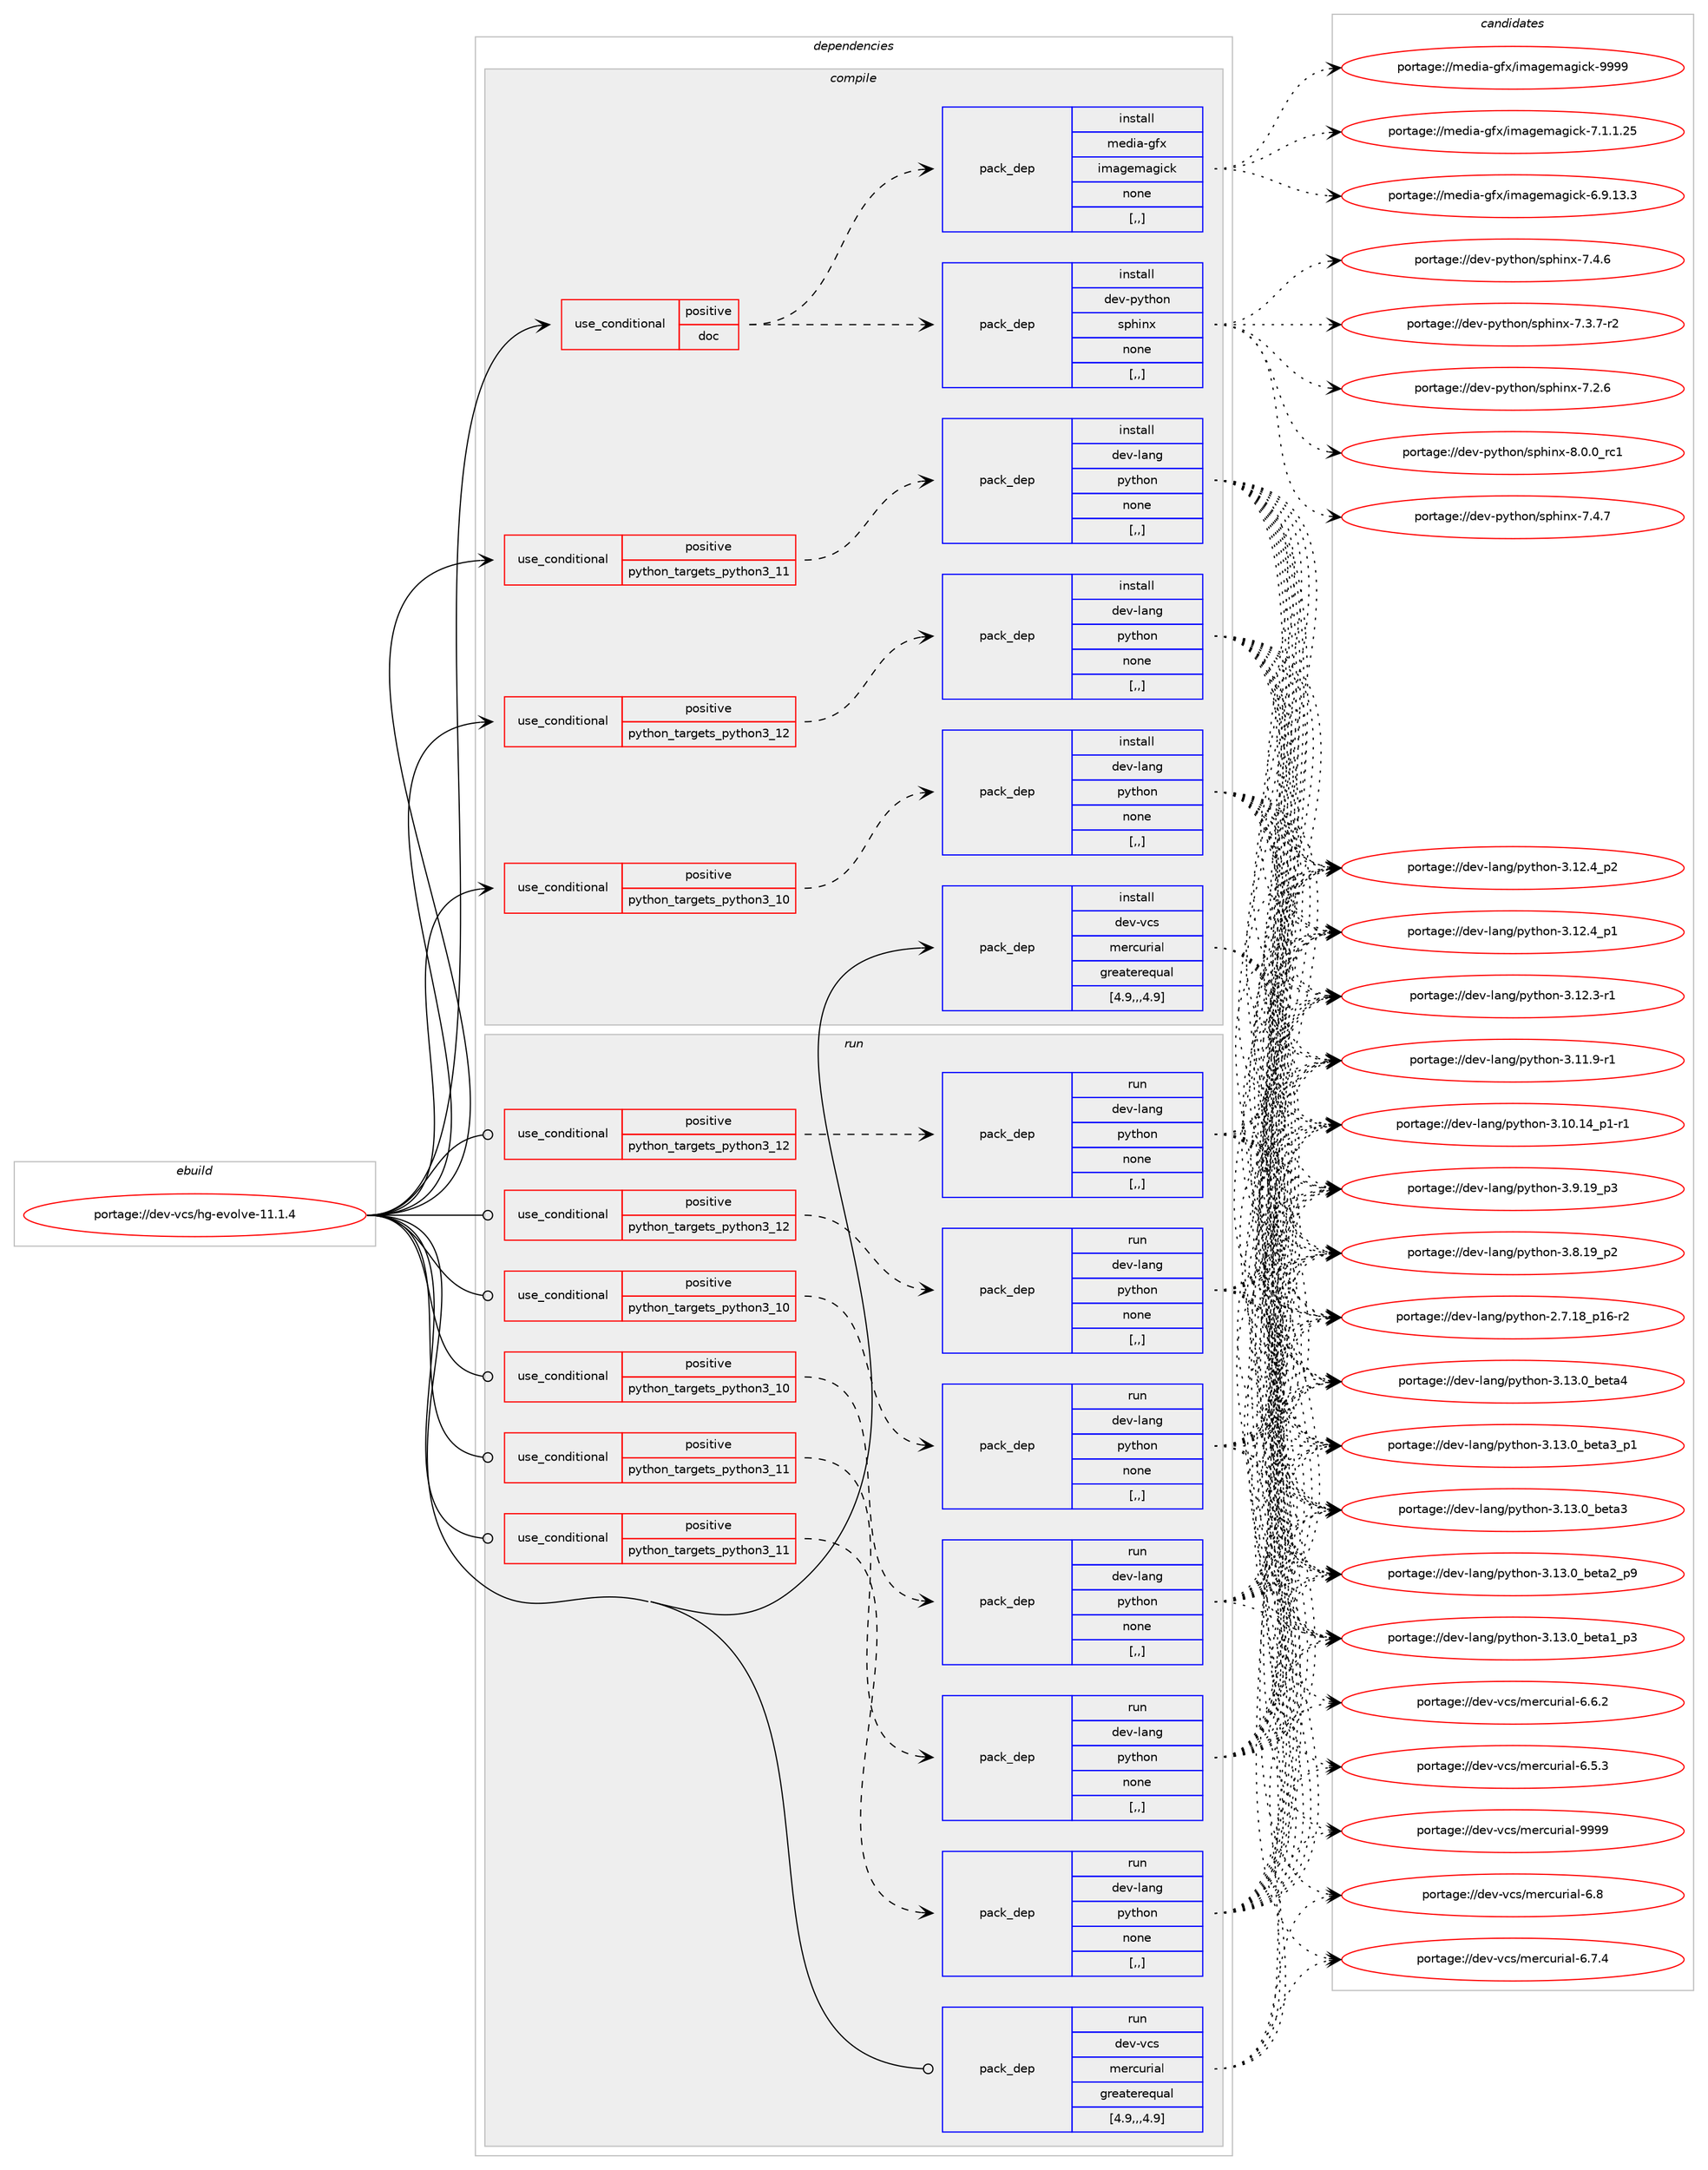 digraph prolog {

# *************
# Graph options
# *************

newrank=true;
concentrate=true;
compound=true;
graph [rankdir=LR,fontname=Helvetica,fontsize=10,ranksep=1.5];#, ranksep=2.5, nodesep=0.2];
edge  [arrowhead=vee];
node  [fontname=Helvetica,fontsize=10];

# **********
# The ebuild
# **********

subgraph cluster_leftcol {
color=gray;
label=<<i>ebuild</i>>;
id [label="portage://dev-vcs/hg-evolve-11.1.4", color=red, width=4, href="../dev-vcs/hg-evolve-11.1.4.svg"];
}

# ****************
# The dependencies
# ****************

subgraph cluster_midcol {
color=gray;
label=<<i>dependencies</i>>;
subgraph cluster_compile {
fillcolor="#eeeeee";
style=filled;
label=<<i>compile</i>>;
subgraph cond62530 {
dependency222475 [label=<<TABLE BORDER="0" CELLBORDER="1" CELLSPACING="0" CELLPADDING="4"><TR><TD ROWSPAN="3" CELLPADDING="10">use_conditional</TD></TR><TR><TD>positive</TD></TR><TR><TD>doc</TD></TR></TABLE>>, shape=none, color=red];
subgraph pack158483 {
dependency222476 [label=<<TABLE BORDER="0" CELLBORDER="1" CELLSPACING="0" CELLPADDING="4" WIDTH="220"><TR><TD ROWSPAN="6" CELLPADDING="30">pack_dep</TD></TR><TR><TD WIDTH="110">install</TD></TR><TR><TD>dev-python</TD></TR><TR><TD>sphinx</TD></TR><TR><TD>none</TD></TR><TR><TD>[,,]</TD></TR></TABLE>>, shape=none, color=blue];
}
dependency222475:e -> dependency222476:w [weight=20,style="dashed",arrowhead="vee"];
subgraph pack158484 {
dependency222477 [label=<<TABLE BORDER="0" CELLBORDER="1" CELLSPACING="0" CELLPADDING="4" WIDTH="220"><TR><TD ROWSPAN="6" CELLPADDING="30">pack_dep</TD></TR><TR><TD WIDTH="110">install</TD></TR><TR><TD>media-gfx</TD></TR><TR><TD>imagemagick</TD></TR><TR><TD>none</TD></TR><TR><TD>[,,]</TD></TR></TABLE>>, shape=none, color=blue];
}
dependency222475:e -> dependency222477:w [weight=20,style="dashed",arrowhead="vee"];
}
id:e -> dependency222475:w [weight=20,style="solid",arrowhead="vee"];
subgraph cond62531 {
dependency222478 [label=<<TABLE BORDER="0" CELLBORDER="1" CELLSPACING="0" CELLPADDING="4"><TR><TD ROWSPAN="3" CELLPADDING="10">use_conditional</TD></TR><TR><TD>positive</TD></TR><TR><TD>python_targets_python3_10</TD></TR></TABLE>>, shape=none, color=red];
subgraph pack158485 {
dependency222479 [label=<<TABLE BORDER="0" CELLBORDER="1" CELLSPACING="0" CELLPADDING="4" WIDTH="220"><TR><TD ROWSPAN="6" CELLPADDING="30">pack_dep</TD></TR><TR><TD WIDTH="110">install</TD></TR><TR><TD>dev-lang</TD></TR><TR><TD>python</TD></TR><TR><TD>none</TD></TR><TR><TD>[,,]</TD></TR></TABLE>>, shape=none, color=blue];
}
dependency222478:e -> dependency222479:w [weight=20,style="dashed",arrowhead="vee"];
}
id:e -> dependency222478:w [weight=20,style="solid",arrowhead="vee"];
subgraph cond62532 {
dependency222480 [label=<<TABLE BORDER="0" CELLBORDER="1" CELLSPACING="0" CELLPADDING="4"><TR><TD ROWSPAN="3" CELLPADDING="10">use_conditional</TD></TR><TR><TD>positive</TD></TR><TR><TD>python_targets_python3_11</TD></TR></TABLE>>, shape=none, color=red];
subgraph pack158486 {
dependency222481 [label=<<TABLE BORDER="0" CELLBORDER="1" CELLSPACING="0" CELLPADDING="4" WIDTH="220"><TR><TD ROWSPAN="6" CELLPADDING="30">pack_dep</TD></TR><TR><TD WIDTH="110">install</TD></TR><TR><TD>dev-lang</TD></TR><TR><TD>python</TD></TR><TR><TD>none</TD></TR><TR><TD>[,,]</TD></TR></TABLE>>, shape=none, color=blue];
}
dependency222480:e -> dependency222481:w [weight=20,style="dashed",arrowhead="vee"];
}
id:e -> dependency222480:w [weight=20,style="solid",arrowhead="vee"];
subgraph cond62533 {
dependency222482 [label=<<TABLE BORDER="0" CELLBORDER="1" CELLSPACING="0" CELLPADDING="4"><TR><TD ROWSPAN="3" CELLPADDING="10">use_conditional</TD></TR><TR><TD>positive</TD></TR><TR><TD>python_targets_python3_12</TD></TR></TABLE>>, shape=none, color=red];
subgraph pack158487 {
dependency222483 [label=<<TABLE BORDER="0" CELLBORDER="1" CELLSPACING="0" CELLPADDING="4" WIDTH="220"><TR><TD ROWSPAN="6" CELLPADDING="30">pack_dep</TD></TR><TR><TD WIDTH="110">install</TD></TR><TR><TD>dev-lang</TD></TR><TR><TD>python</TD></TR><TR><TD>none</TD></TR><TR><TD>[,,]</TD></TR></TABLE>>, shape=none, color=blue];
}
dependency222482:e -> dependency222483:w [weight=20,style="dashed",arrowhead="vee"];
}
id:e -> dependency222482:w [weight=20,style="solid",arrowhead="vee"];
subgraph pack158488 {
dependency222484 [label=<<TABLE BORDER="0" CELLBORDER="1" CELLSPACING="0" CELLPADDING="4" WIDTH="220"><TR><TD ROWSPAN="6" CELLPADDING="30">pack_dep</TD></TR><TR><TD WIDTH="110">install</TD></TR><TR><TD>dev-vcs</TD></TR><TR><TD>mercurial</TD></TR><TR><TD>greaterequal</TD></TR><TR><TD>[4.9,,,4.9]</TD></TR></TABLE>>, shape=none, color=blue];
}
id:e -> dependency222484:w [weight=20,style="solid",arrowhead="vee"];
}
subgraph cluster_compileandrun {
fillcolor="#eeeeee";
style=filled;
label=<<i>compile and run</i>>;
}
subgraph cluster_run {
fillcolor="#eeeeee";
style=filled;
label=<<i>run</i>>;
subgraph cond62534 {
dependency222485 [label=<<TABLE BORDER="0" CELLBORDER="1" CELLSPACING="0" CELLPADDING="4"><TR><TD ROWSPAN="3" CELLPADDING="10">use_conditional</TD></TR><TR><TD>positive</TD></TR><TR><TD>python_targets_python3_10</TD></TR></TABLE>>, shape=none, color=red];
subgraph pack158489 {
dependency222486 [label=<<TABLE BORDER="0" CELLBORDER="1" CELLSPACING="0" CELLPADDING="4" WIDTH="220"><TR><TD ROWSPAN="6" CELLPADDING="30">pack_dep</TD></TR><TR><TD WIDTH="110">run</TD></TR><TR><TD>dev-lang</TD></TR><TR><TD>python</TD></TR><TR><TD>none</TD></TR><TR><TD>[,,]</TD></TR></TABLE>>, shape=none, color=blue];
}
dependency222485:e -> dependency222486:w [weight=20,style="dashed",arrowhead="vee"];
}
id:e -> dependency222485:w [weight=20,style="solid",arrowhead="odot"];
subgraph cond62535 {
dependency222487 [label=<<TABLE BORDER="0" CELLBORDER="1" CELLSPACING="0" CELLPADDING="4"><TR><TD ROWSPAN="3" CELLPADDING="10">use_conditional</TD></TR><TR><TD>positive</TD></TR><TR><TD>python_targets_python3_10</TD></TR></TABLE>>, shape=none, color=red];
subgraph pack158490 {
dependency222488 [label=<<TABLE BORDER="0" CELLBORDER="1" CELLSPACING="0" CELLPADDING="4" WIDTH="220"><TR><TD ROWSPAN="6" CELLPADDING="30">pack_dep</TD></TR><TR><TD WIDTH="110">run</TD></TR><TR><TD>dev-lang</TD></TR><TR><TD>python</TD></TR><TR><TD>none</TD></TR><TR><TD>[,,]</TD></TR></TABLE>>, shape=none, color=blue];
}
dependency222487:e -> dependency222488:w [weight=20,style="dashed",arrowhead="vee"];
}
id:e -> dependency222487:w [weight=20,style="solid",arrowhead="odot"];
subgraph cond62536 {
dependency222489 [label=<<TABLE BORDER="0" CELLBORDER="1" CELLSPACING="0" CELLPADDING="4"><TR><TD ROWSPAN="3" CELLPADDING="10">use_conditional</TD></TR><TR><TD>positive</TD></TR><TR><TD>python_targets_python3_11</TD></TR></TABLE>>, shape=none, color=red];
subgraph pack158491 {
dependency222490 [label=<<TABLE BORDER="0" CELLBORDER="1" CELLSPACING="0" CELLPADDING="4" WIDTH="220"><TR><TD ROWSPAN="6" CELLPADDING="30">pack_dep</TD></TR><TR><TD WIDTH="110">run</TD></TR><TR><TD>dev-lang</TD></TR><TR><TD>python</TD></TR><TR><TD>none</TD></TR><TR><TD>[,,]</TD></TR></TABLE>>, shape=none, color=blue];
}
dependency222489:e -> dependency222490:w [weight=20,style="dashed",arrowhead="vee"];
}
id:e -> dependency222489:w [weight=20,style="solid",arrowhead="odot"];
subgraph cond62537 {
dependency222491 [label=<<TABLE BORDER="0" CELLBORDER="1" CELLSPACING="0" CELLPADDING="4"><TR><TD ROWSPAN="3" CELLPADDING="10">use_conditional</TD></TR><TR><TD>positive</TD></TR><TR><TD>python_targets_python3_11</TD></TR></TABLE>>, shape=none, color=red];
subgraph pack158492 {
dependency222492 [label=<<TABLE BORDER="0" CELLBORDER="1" CELLSPACING="0" CELLPADDING="4" WIDTH="220"><TR><TD ROWSPAN="6" CELLPADDING="30">pack_dep</TD></TR><TR><TD WIDTH="110">run</TD></TR><TR><TD>dev-lang</TD></TR><TR><TD>python</TD></TR><TR><TD>none</TD></TR><TR><TD>[,,]</TD></TR></TABLE>>, shape=none, color=blue];
}
dependency222491:e -> dependency222492:w [weight=20,style="dashed",arrowhead="vee"];
}
id:e -> dependency222491:w [weight=20,style="solid",arrowhead="odot"];
subgraph cond62538 {
dependency222493 [label=<<TABLE BORDER="0" CELLBORDER="1" CELLSPACING="0" CELLPADDING="4"><TR><TD ROWSPAN="3" CELLPADDING="10">use_conditional</TD></TR><TR><TD>positive</TD></TR><TR><TD>python_targets_python3_12</TD></TR></TABLE>>, shape=none, color=red];
subgraph pack158493 {
dependency222494 [label=<<TABLE BORDER="0" CELLBORDER="1" CELLSPACING="0" CELLPADDING="4" WIDTH="220"><TR><TD ROWSPAN="6" CELLPADDING="30">pack_dep</TD></TR><TR><TD WIDTH="110">run</TD></TR><TR><TD>dev-lang</TD></TR><TR><TD>python</TD></TR><TR><TD>none</TD></TR><TR><TD>[,,]</TD></TR></TABLE>>, shape=none, color=blue];
}
dependency222493:e -> dependency222494:w [weight=20,style="dashed",arrowhead="vee"];
}
id:e -> dependency222493:w [weight=20,style="solid",arrowhead="odot"];
subgraph cond62539 {
dependency222495 [label=<<TABLE BORDER="0" CELLBORDER="1" CELLSPACING="0" CELLPADDING="4"><TR><TD ROWSPAN="3" CELLPADDING="10">use_conditional</TD></TR><TR><TD>positive</TD></TR><TR><TD>python_targets_python3_12</TD></TR></TABLE>>, shape=none, color=red];
subgraph pack158494 {
dependency222496 [label=<<TABLE BORDER="0" CELLBORDER="1" CELLSPACING="0" CELLPADDING="4" WIDTH="220"><TR><TD ROWSPAN="6" CELLPADDING="30">pack_dep</TD></TR><TR><TD WIDTH="110">run</TD></TR><TR><TD>dev-lang</TD></TR><TR><TD>python</TD></TR><TR><TD>none</TD></TR><TR><TD>[,,]</TD></TR></TABLE>>, shape=none, color=blue];
}
dependency222495:e -> dependency222496:w [weight=20,style="dashed",arrowhead="vee"];
}
id:e -> dependency222495:w [weight=20,style="solid",arrowhead="odot"];
subgraph pack158495 {
dependency222497 [label=<<TABLE BORDER="0" CELLBORDER="1" CELLSPACING="0" CELLPADDING="4" WIDTH="220"><TR><TD ROWSPAN="6" CELLPADDING="30">pack_dep</TD></TR><TR><TD WIDTH="110">run</TD></TR><TR><TD>dev-vcs</TD></TR><TR><TD>mercurial</TD></TR><TR><TD>greaterequal</TD></TR><TR><TD>[4.9,,,4.9]</TD></TR></TABLE>>, shape=none, color=blue];
}
id:e -> dependency222497:w [weight=20,style="solid",arrowhead="odot"];
}
}

# **************
# The candidates
# **************

subgraph cluster_choices {
rank=same;
color=gray;
label=<<i>candidates</i>>;

subgraph choice158483 {
color=black;
nodesep=1;
choice1001011184511212111610411111047115112104105110120455646484648951149949 [label="portage://dev-python/sphinx-8.0.0_rc1", color=red, width=4,href="../dev-python/sphinx-8.0.0_rc1.svg"];
choice1001011184511212111610411111047115112104105110120455546524655 [label="portage://dev-python/sphinx-7.4.7", color=red, width=4,href="../dev-python/sphinx-7.4.7.svg"];
choice1001011184511212111610411111047115112104105110120455546524654 [label="portage://dev-python/sphinx-7.4.6", color=red, width=4,href="../dev-python/sphinx-7.4.6.svg"];
choice10010111845112121116104111110471151121041051101204555465146554511450 [label="portage://dev-python/sphinx-7.3.7-r2", color=red, width=4,href="../dev-python/sphinx-7.3.7-r2.svg"];
choice1001011184511212111610411111047115112104105110120455546504654 [label="portage://dev-python/sphinx-7.2.6", color=red, width=4,href="../dev-python/sphinx-7.2.6.svg"];
dependency222476:e -> choice1001011184511212111610411111047115112104105110120455646484648951149949:w [style=dotted,weight="100"];
dependency222476:e -> choice1001011184511212111610411111047115112104105110120455546524655:w [style=dotted,weight="100"];
dependency222476:e -> choice1001011184511212111610411111047115112104105110120455546524654:w [style=dotted,weight="100"];
dependency222476:e -> choice10010111845112121116104111110471151121041051101204555465146554511450:w [style=dotted,weight="100"];
dependency222476:e -> choice1001011184511212111610411111047115112104105110120455546504654:w [style=dotted,weight="100"];
}
subgraph choice158484 {
color=black;
nodesep=1;
choice1091011001059745103102120471051099710310110997103105991074557575757 [label="portage://media-gfx/imagemagick-9999", color=red, width=4,href="../media-gfx/imagemagick-9999.svg"];
choice109101100105974510310212047105109971031011099710310599107455546494649465053 [label="portage://media-gfx/imagemagick-7.1.1.25", color=red, width=4,href="../media-gfx/imagemagick-7.1.1.25.svg"];
choice109101100105974510310212047105109971031011099710310599107455446574649514651 [label="portage://media-gfx/imagemagick-6.9.13.3", color=red, width=4,href="../media-gfx/imagemagick-6.9.13.3.svg"];
dependency222477:e -> choice1091011001059745103102120471051099710310110997103105991074557575757:w [style=dotted,weight="100"];
dependency222477:e -> choice109101100105974510310212047105109971031011099710310599107455546494649465053:w [style=dotted,weight="100"];
dependency222477:e -> choice109101100105974510310212047105109971031011099710310599107455446574649514651:w [style=dotted,weight="100"];
}
subgraph choice158485 {
color=black;
nodesep=1;
choice1001011184510897110103471121211161041111104551464951464895981011169752 [label="portage://dev-lang/python-3.13.0_beta4", color=red, width=4,href="../dev-lang/python-3.13.0_beta4.svg"];
choice10010111845108971101034711212111610411111045514649514648959810111697519511249 [label="portage://dev-lang/python-3.13.0_beta3_p1", color=red, width=4,href="../dev-lang/python-3.13.0_beta3_p1.svg"];
choice1001011184510897110103471121211161041111104551464951464895981011169751 [label="portage://dev-lang/python-3.13.0_beta3", color=red, width=4,href="../dev-lang/python-3.13.0_beta3.svg"];
choice10010111845108971101034711212111610411111045514649514648959810111697509511257 [label="portage://dev-lang/python-3.13.0_beta2_p9", color=red, width=4,href="../dev-lang/python-3.13.0_beta2_p9.svg"];
choice10010111845108971101034711212111610411111045514649514648959810111697499511251 [label="portage://dev-lang/python-3.13.0_beta1_p3", color=red, width=4,href="../dev-lang/python-3.13.0_beta1_p3.svg"];
choice100101118451089711010347112121116104111110455146495046529511250 [label="portage://dev-lang/python-3.12.4_p2", color=red, width=4,href="../dev-lang/python-3.12.4_p2.svg"];
choice100101118451089711010347112121116104111110455146495046529511249 [label="portage://dev-lang/python-3.12.4_p1", color=red, width=4,href="../dev-lang/python-3.12.4_p1.svg"];
choice100101118451089711010347112121116104111110455146495046514511449 [label="portage://dev-lang/python-3.12.3-r1", color=red, width=4,href="../dev-lang/python-3.12.3-r1.svg"];
choice100101118451089711010347112121116104111110455146494946574511449 [label="portage://dev-lang/python-3.11.9-r1", color=red, width=4,href="../dev-lang/python-3.11.9-r1.svg"];
choice100101118451089711010347112121116104111110455146494846495295112494511449 [label="portage://dev-lang/python-3.10.14_p1-r1", color=red, width=4,href="../dev-lang/python-3.10.14_p1-r1.svg"];
choice100101118451089711010347112121116104111110455146574649579511251 [label="portage://dev-lang/python-3.9.19_p3", color=red, width=4,href="../dev-lang/python-3.9.19_p3.svg"];
choice100101118451089711010347112121116104111110455146564649579511250 [label="portage://dev-lang/python-3.8.19_p2", color=red, width=4,href="../dev-lang/python-3.8.19_p2.svg"];
choice100101118451089711010347112121116104111110455046554649569511249544511450 [label="portage://dev-lang/python-2.7.18_p16-r2", color=red, width=4,href="../dev-lang/python-2.7.18_p16-r2.svg"];
dependency222479:e -> choice1001011184510897110103471121211161041111104551464951464895981011169752:w [style=dotted,weight="100"];
dependency222479:e -> choice10010111845108971101034711212111610411111045514649514648959810111697519511249:w [style=dotted,weight="100"];
dependency222479:e -> choice1001011184510897110103471121211161041111104551464951464895981011169751:w [style=dotted,weight="100"];
dependency222479:e -> choice10010111845108971101034711212111610411111045514649514648959810111697509511257:w [style=dotted,weight="100"];
dependency222479:e -> choice10010111845108971101034711212111610411111045514649514648959810111697499511251:w [style=dotted,weight="100"];
dependency222479:e -> choice100101118451089711010347112121116104111110455146495046529511250:w [style=dotted,weight="100"];
dependency222479:e -> choice100101118451089711010347112121116104111110455146495046529511249:w [style=dotted,weight="100"];
dependency222479:e -> choice100101118451089711010347112121116104111110455146495046514511449:w [style=dotted,weight="100"];
dependency222479:e -> choice100101118451089711010347112121116104111110455146494946574511449:w [style=dotted,weight="100"];
dependency222479:e -> choice100101118451089711010347112121116104111110455146494846495295112494511449:w [style=dotted,weight="100"];
dependency222479:e -> choice100101118451089711010347112121116104111110455146574649579511251:w [style=dotted,weight="100"];
dependency222479:e -> choice100101118451089711010347112121116104111110455146564649579511250:w [style=dotted,weight="100"];
dependency222479:e -> choice100101118451089711010347112121116104111110455046554649569511249544511450:w [style=dotted,weight="100"];
}
subgraph choice158486 {
color=black;
nodesep=1;
choice1001011184510897110103471121211161041111104551464951464895981011169752 [label="portage://dev-lang/python-3.13.0_beta4", color=red, width=4,href="../dev-lang/python-3.13.0_beta4.svg"];
choice10010111845108971101034711212111610411111045514649514648959810111697519511249 [label="portage://dev-lang/python-3.13.0_beta3_p1", color=red, width=4,href="../dev-lang/python-3.13.0_beta3_p1.svg"];
choice1001011184510897110103471121211161041111104551464951464895981011169751 [label="portage://dev-lang/python-3.13.0_beta3", color=red, width=4,href="../dev-lang/python-3.13.0_beta3.svg"];
choice10010111845108971101034711212111610411111045514649514648959810111697509511257 [label="portage://dev-lang/python-3.13.0_beta2_p9", color=red, width=4,href="../dev-lang/python-3.13.0_beta2_p9.svg"];
choice10010111845108971101034711212111610411111045514649514648959810111697499511251 [label="portage://dev-lang/python-3.13.0_beta1_p3", color=red, width=4,href="../dev-lang/python-3.13.0_beta1_p3.svg"];
choice100101118451089711010347112121116104111110455146495046529511250 [label="portage://dev-lang/python-3.12.4_p2", color=red, width=4,href="../dev-lang/python-3.12.4_p2.svg"];
choice100101118451089711010347112121116104111110455146495046529511249 [label="portage://dev-lang/python-3.12.4_p1", color=red, width=4,href="../dev-lang/python-3.12.4_p1.svg"];
choice100101118451089711010347112121116104111110455146495046514511449 [label="portage://dev-lang/python-3.12.3-r1", color=red, width=4,href="../dev-lang/python-3.12.3-r1.svg"];
choice100101118451089711010347112121116104111110455146494946574511449 [label="portage://dev-lang/python-3.11.9-r1", color=red, width=4,href="../dev-lang/python-3.11.9-r1.svg"];
choice100101118451089711010347112121116104111110455146494846495295112494511449 [label="portage://dev-lang/python-3.10.14_p1-r1", color=red, width=4,href="../dev-lang/python-3.10.14_p1-r1.svg"];
choice100101118451089711010347112121116104111110455146574649579511251 [label="portage://dev-lang/python-3.9.19_p3", color=red, width=4,href="../dev-lang/python-3.9.19_p3.svg"];
choice100101118451089711010347112121116104111110455146564649579511250 [label="portage://dev-lang/python-3.8.19_p2", color=red, width=4,href="../dev-lang/python-3.8.19_p2.svg"];
choice100101118451089711010347112121116104111110455046554649569511249544511450 [label="portage://dev-lang/python-2.7.18_p16-r2", color=red, width=4,href="../dev-lang/python-2.7.18_p16-r2.svg"];
dependency222481:e -> choice1001011184510897110103471121211161041111104551464951464895981011169752:w [style=dotted,weight="100"];
dependency222481:e -> choice10010111845108971101034711212111610411111045514649514648959810111697519511249:w [style=dotted,weight="100"];
dependency222481:e -> choice1001011184510897110103471121211161041111104551464951464895981011169751:w [style=dotted,weight="100"];
dependency222481:e -> choice10010111845108971101034711212111610411111045514649514648959810111697509511257:w [style=dotted,weight="100"];
dependency222481:e -> choice10010111845108971101034711212111610411111045514649514648959810111697499511251:w [style=dotted,weight="100"];
dependency222481:e -> choice100101118451089711010347112121116104111110455146495046529511250:w [style=dotted,weight="100"];
dependency222481:e -> choice100101118451089711010347112121116104111110455146495046529511249:w [style=dotted,weight="100"];
dependency222481:e -> choice100101118451089711010347112121116104111110455146495046514511449:w [style=dotted,weight="100"];
dependency222481:e -> choice100101118451089711010347112121116104111110455146494946574511449:w [style=dotted,weight="100"];
dependency222481:e -> choice100101118451089711010347112121116104111110455146494846495295112494511449:w [style=dotted,weight="100"];
dependency222481:e -> choice100101118451089711010347112121116104111110455146574649579511251:w [style=dotted,weight="100"];
dependency222481:e -> choice100101118451089711010347112121116104111110455146564649579511250:w [style=dotted,weight="100"];
dependency222481:e -> choice100101118451089711010347112121116104111110455046554649569511249544511450:w [style=dotted,weight="100"];
}
subgraph choice158487 {
color=black;
nodesep=1;
choice1001011184510897110103471121211161041111104551464951464895981011169752 [label="portage://dev-lang/python-3.13.0_beta4", color=red, width=4,href="../dev-lang/python-3.13.0_beta4.svg"];
choice10010111845108971101034711212111610411111045514649514648959810111697519511249 [label="portage://dev-lang/python-3.13.0_beta3_p1", color=red, width=4,href="../dev-lang/python-3.13.0_beta3_p1.svg"];
choice1001011184510897110103471121211161041111104551464951464895981011169751 [label="portage://dev-lang/python-3.13.0_beta3", color=red, width=4,href="../dev-lang/python-3.13.0_beta3.svg"];
choice10010111845108971101034711212111610411111045514649514648959810111697509511257 [label="portage://dev-lang/python-3.13.0_beta2_p9", color=red, width=4,href="../dev-lang/python-3.13.0_beta2_p9.svg"];
choice10010111845108971101034711212111610411111045514649514648959810111697499511251 [label="portage://dev-lang/python-3.13.0_beta1_p3", color=red, width=4,href="../dev-lang/python-3.13.0_beta1_p3.svg"];
choice100101118451089711010347112121116104111110455146495046529511250 [label="portage://dev-lang/python-3.12.4_p2", color=red, width=4,href="../dev-lang/python-3.12.4_p2.svg"];
choice100101118451089711010347112121116104111110455146495046529511249 [label="portage://dev-lang/python-3.12.4_p1", color=red, width=4,href="../dev-lang/python-3.12.4_p1.svg"];
choice100101118451089711010347112121116104111110455146495046514511449 [label="portage://dev-lang/python-3.12.3-r1", color=red, width=4,href="../dev-lang/python-3.12.3-r1.svg"];
choice100101118451089711010347112121116104111110455146494946574511449 [label="portage://dev-lang/python-3.11.9-r1", color=red, width=4,href="../dev-lang/python-3.11.9-r1.svg"];
choice100101118451089711010347112121116104111110455146494846495295112494511449 [label="portage://dev-lang/python-3.10.14_p1-r1", color=red, width=4,href="../dev-lang/python-3.10.14_p1-r1.svg"];
choice100101118451089711010347112121116104111110455146574649579511251 [label="portage://dev-lang/python-3.9.19_p3", color=red, width=4,href="../dev-lang/python-3.9.19_p3.svg"];
choice100101118451089711010347112121116104111110455146564649579511250 [label="portage://dev-lang/python-3.8.19_p2", color=red, width=4,href="../dev-lang/python-3.8.19_p2.svg"];
choice100101118451089711010347112121116104111110455046554649569511249544511450 [label="portage://dev-lang/python-2.7.18_p16-r2", color=red, width=4,href="../dev-lang/python-2.7.18_p16-r2.svg"];
dependency222483:e -> choice1001011184510897110103471121211161041111104551464951464895981011169752:w [style=dotted,weight="100"];
dependency222483:e -> choice10010111845108971101034711212111610411111045514649514648959810111697519511249:w [style=dotted,weight="100"];
dependency222483:e -> choice1001011184510897110103471121211161041111104551464951464895981011169751:w [style=dotted,weight="100"];
dependency222483:e -> choice10010111845108971101034711212111610411111045514649514648959810111697509511257:w [style=dotted,weight="100"];
dependency222483:e -> choice10010111845108971101034711212111610411111045514649514648959810111697499511251:w [style=dotted,weight="100"];
dependency222483:e -> choice100101118451089711010347112121116104111110455146495046529511250:w [style=dotted,weight="100"];
dependency222483:e -> choice100101118451089711010347112121116104111110455146495046529511249:w [style=dotted,weight="100"];
dependency222483:e -> choice100101118451089711010347112121116104111110455146495046514511449:w [style=dotted,weight="100"];
dependency222483:e -> choice100101118451089711010347112121116104111110455146494946574511449:w [style=dotted,weight="100"];
dependency222483:e -> choice100101118451089711010347112121116104111110455146494846495295112494511449:w [style=dotted,weight="100"];
dependency222483:e -> choice100101118451089711010347112121116104111110455146574649579511251:w [style=dotted,weight="100"];
dependency222483:e -> choice100101118451089711010347112121116104111110455146564649579511250:w [style=dotted,weight="100"];
dependency222483:e -> choice100101118451089711010347112121116104111110455046554649569511249544511450:w [style=dotted,weight="100"];
}
subgraph choice158488 {
color=black;
nodesep=1;
choice10010111845118991154710910111499117114105971084557575757 [label="portage://dev-vcs/mercurial-9999", color=red, width=4,href="../dev-vcs/mercurial-9999.svg"];
choice100101118451189911547109101114991171141059710845544656 [label="portage://dev-vcs/mercurial-6.8", color=red, width=4,href="../dev-vcs/mercurial-6.8.svg"];
choice1001011184511899115471091011149911711410597108455446554652 [label="portage://dev-vcs/mercurial-6.7.4", color=red, width=4,href="../dev-vcs/mercurial-6.7.4.svg"];
choice1001011184511899115471091011149911711410597108455446544650 [label="portage://dev-vcs/mercurial-6.6.2", color=red, width=4,href="../dev-vcs/mercurial-6.6.2.svg"];
choice1001011184511899115471091011149911711410597108455446534651 [label="portage://dev-vcs/mercurial-6.5.3", color=red, width=4,href="../dev-vcs/mercurial-6.5.3.svg"];
dependency222484:e -> choice10010111845118991154710910111499117114105971084557575757:w [style=dotted,weight="100"];
dependency222484:e -> choice100101118451189911547109101114991171141059710845544656:w [style=dotted,weight="100"];
dependency222484:e -> choice1001011184511899115471091011149911711410597108455446554652:w [style=dotted,weight="100"];
dependency222484:e -> choice1001011184511899115471091011149911711410597108455446544650:w [style=dotted,weight="100"];
dependency222484:e -> choice1001011184511899115471091011149911711410597108455446534651:w [style=dotted,weight="100"];
}
subgraph choice158489 {
color=black;
nodesep=1;
choice1001011184510897110103471121211161041111104551464951464895981011169752 [label="portage://dev-lang/python-3.13.0_beta4", color=red, width=4,href="../dev-lang/python-3.13.0_beta4.svg"];
choice10010111845108971101034711212111610411111045514649514648959810111697519511249 [label="portage://dev-lang/python-3.13.0_beta3_p1", color=red, width=4,href="../dev-lang/python-3.13.0_beta3_p1.svg"];
choice1001011184510897110103471121211161041111104551464951464895981011169751 [label="portage://dev-lang/python-3.13.0_beta3", color=red, width=4,href="../dev-lang/python-3.13.0_beta3.svg"];
choice10010111845108971101034711212111610411111045514649514648959810111697509511257 [label="portage://dev-lang/python-3.13.0_beta2_p9", color=red, width=4,href="../dev-lang/python-3.13.0_beta2_p9.svg"];
choice10010111845108971101034711212111610411111045514649514648959810111697499511251 [label="portage://dev-lang/python-3.13.0_beta1_p3", color=red, width=4,href="../dev-lang/python-3.13.0_beta1_p3.svg"];
choice100101118451089711010347112121116104111110455146495046529511250 [label="portage://dev-lang/python-3.12.4_p2", color=red, width=4,href="../dev-lang/python-3.12.4_p2.svg"];
choice100101118451089711010347112121116104111110455146495046529511249 [label="portage://dev-lang/python-3.12.4_p1", color=red, width=4,href="../dev-lang/python-3.12.4_p1.svg"];
choice100101118451089711010347112121116104111110455146495046514511449 [label="portage://dev-lang/python-3.12.3-r1", color=red, width=4,href="../dev-lang/python-3.12.3-r1.svg"];
choice100101118451089711010347112121116104111110455146494946574511449 [label="portage://dev-lang/python-3.11.9-r1", color=red, width=4,href="../dev-lang/python-3.11.9-r1.svg"];
choice100101118451089711010347112121116104111110455146494846495295112494511449 [label="portage://dev-lang/python-3.10.14_p1-r1", color=red, width=4,href="../dev-lang/python-3.10.14_p1-r1.svg"];
choice100101118451089711010347112121116104111110455146574649579511251 [label="portage://dev-lang/python-3.9.19_p3", color=red, width=4,href="../dev-lang/python-3.9.19_p3.svg"];
choice100101118451089711010347112121116104111110455146564649579511250 [label="portage://dev-lang/python-3.8.19_p2", color=red, width=4,href="../dev-lang/python-3.8.19_p2.svg"];
choice100101118451089711010347112121116104111110455046554649569511249544511450 [label="portage://dev-lang/python-2.7.18_p16-r2", color=red, width=4,href="../dev-lang/python-2.7.18_p16-r2.svg"];
dependency222486:e -> choice1001011184510897110103471121211161041111104551464951464895981011169752:w [style=dotted,weight="100"];
dependency222486:e -> choice10010111845108971101034711212111610411111045514649514648959810111697519511249:w [style=dotted,weight="100"];
dependency222486:e -> choice1001011184510897110103471121211161041111104551464951464895981011169751:w [style=dotted,weight="100"];
dependency222486:e -> choice10010111845108971101034711212111610411111045514649514648959810111697509511257:w [style=dotted,weight="100"];
dependency222486:e -> choice10010111845108971101034711212111610411111045514649514648959810111697499511251:w [style=dotted,weight="100"];
dependency222486:e -> choice100101118451089711010347112121116104111110455146495046529511250:w [style=dotted,weight="100"];
dependency222486:e -> choice100101118451089711010347112121116104111110455146495046529511249:w [style=dotted,weight="100"];
dependency222486:e -> choice100101118451089711010347112121116104111110455146495046514511449:w [style=dotted,weight="100"];
dependency222486:e -> choice100101118451089711010347112121116104111110455146494946574511449:w [style=dotted,weight="100"];
dependency222486:e -> choice100101118451089711010347112121116104111110455146494846495295112494511449:w [style=dotted,weight="100"];
dependency222486:e -> choice100101118451089711010347112121116104111110455146574649579511251:w [style=dotted,weight="100"];
dependency222486:e -> choice100101118451089711010347112121116104111110455146564649579511250:w [style=dotted,weight="100"];
dependency222486:e -> choice100101118451089711010347112121116104111110455046554649569511249544511450:w [style=dotted,weight="100"];
}
subgraph choice158490 {
color=black;
nodesep=1;
choice1001011184510897110103471121211161041111104551464951464895981011169752 [label="portage://dev-lang/python-3.13.0_beta4", color=red, width=4,href="../dev-lang/python-3.13.0_beta4.svg"];
choice10010111845108971101034711212111610411111045514649514648959810111697519511249 [label="portage://dev-lang/python-3.13.0_beta3_p1", color=red, width=4,href="../dev-lang/python-3.13.0_beta3_p1.svg"];
choice1001011184510897110103471121211161041111104551464951464895981011169751 [label="portage://dev-lang/python-3.13.0_beta3", color=red, width=4,href="../dev-lang/python-3.13.0_beta3.svg"];
choice10010111845108971101034711212111610411111045514649514648959810111697509511257 [label="portage://dev-lang/python-3.13.0_beta2_p9", color=red, width=4,href="../dev-lang/python-3.13.0_beta2_p9.svg"];
choice10010111845108971101034711212111610411111045514649514648959810111697499511251 [label="portage://dev-lang/python-3.13.0_beta1_p3", color=red, width=4,href="../dev-lang/python-3.13.0_beta1_p3.svg"];
choice100101118451089711010347112121116104111110455146495046529511250 [label="portage://dev-lang/python-3.12.4_p2", color=red, width=4,href="../dev-lang/python-3.12.4_p2.svg"];
choice100101118451089711010347112121116104111110455146495046529511249 [label="portage://dev-lang/python-3.12.4_p1", color=red, width=4,href="../dev-lang/python-3.12.4_p1.svg"];
choice100101118451089711010347112121116104111110455146495046514511449 [label="portage://dev-lang/python-3.12.3-r1", color=red, width=4,href="../dev-lang/python-3.12.3-r1.svg"];
choice100101118451089711010347112121116104111110455146494946574511449 [label="portage://dev-lang/python-3.11.9-r1", color=red, width=4,href="../dev-lang/python-3.11.9-r1.svg"];
choice100101118451089711010347112121116104111110455146494846495295112494511449 [label="portage://dev-lang/python-3.10.14_p1-r1", color=red, width=4,href="../dev-lang/python-3.10.14_p1-r1.svg"];
choice100101118451089711010347112121116104111110455146574649579511251 [label="portage://dev-lang/python-3.9.19_p3", color=red, width=4,href="../dev-lang/python-3.9.19_p3.svg"];
choice100101118451089711010347112121116104111110455146564649579511250 [label="portage://dev-lang/python-3.8.19_p2", color=red, width=4,href="../dev-lang/python-3.8.19_p2.svg"];
choice100101118451089711010347112121116104111110455046554649569511249544511450 [label="portage://dev-lang/python-2.7.18_p16-r2", color=red, width=4,href="../dev-lang/python-2.7.18_p16-r2.svg"];
dependency222488:e -> choice1001011184510897110103471121211161041111104551464951464895981011169752:w [style=dotted,weight="100"];
dependency222488:e -> choice10010111845108971101034711212111610411111045514649514648959810111697519511249:w [style=dotted,weight="100"];
dependency222488:e -> choice1001011184510897110103471121211161041111104551464951464895981011169751:w [style=dotted,weight="100"];
dependency222488:e -> choice10010111845108971101034711212111610411111045514649514648959810111697509511257:w [style=dotted,weight="100"];
dependency222488:e -> choice10010111845108971101034711212111610411111045514649514648959810111697499511251:w [style=dotted,weight="100"];
dependency222488:e -> choice100101118451089711010347112121116104111110455146495046529511250:w [style=dotted,weight="100"];
dependency222488:e -> choice100101118451089711010347112121116104111110455146495046529511249:w [style=dotted,weight="100"];
dependency222488:e -> choice100101118451089711010347112121116104111110455146495046514511449:w [style=dotted,weight="100"];
dependency222488:e -> choice100101118451089711010347112121116104111110455146494946574511449:w [style=dotted,weight="100"];
dependency222488:e -> choice100101118451089711010347112121116104111110455146494846495295112494511449:w [style=dotted,weight="100"];
dependency222488:e -> choice100101118451089711010347112121116104111110455146574649579511251:w [style=dotted,weight="100"];
dependency222488:e -> choice100101118451089711010347112121116104111110455146564649579511250:w [style=dotted,weight="100"];
dependency222488:e -> choice100101118451089711010347112121116104111110455046554649569511249544511450:w [style=dotted,weight="100"];
}
subgraph choice158491 {
color=black;
nodesep=1;
choice1001011184510897110103471121211161041111104551464951464895981011169752 [label="portage://dev-lang/python-3.13.0_beta4", color=red, width=4,href="../dev-lang/python-3.13.0_beta4.svg"];
choice10010111845108971101034711212111610411111045514649514648959810111697519511249 [label="portage://dev-lang/python-3.13.0_beta3_p1", color=red, width=4,href="../dev-lang/python-3.13.0_beta3_p1.svg"];
choice1001011184510897110103471121211161041111104551464951464895981011169751 [label="portage://dev-lang/python-3.13.0_beta3", color=red, width=4,href="../dev-lang/python-3.13.0_beta3.svg"];
choice10010111845108971101034711212111610411111045514649514648959810111697509511257 [label="portage://dev-lang/python-3.13.0_beta2_p9", color=red, width=4,href="../dev-lang/python-3.13.0_beta2_p9.svg"];
choice10010111845108971101034711212111610411111045514649514648959810111697499511251 [label="portage://dev-lang/python-3.13.0_beta1_p3", color=red, width=4,href="../dev-lang/python-3.13.0_beta1_p3.svg"];
choice100101118451089711010347112121116104111110455146495046529511250 [label="portage://dev-lang/python-3.12.4_p2", color=red, width=4,href="../dev-lang/python-3.12.4_p2.svg"];
choice100101118451089711010347112121116104111110455146495046529511249 [label="portage://dev-lang/python-3.12.4_p1", color=red, width=4,href="../dev-lang/python-3.12.4_p1.svg"];
choice100101118451089711010347112121116104111110455146495046514511449 [label="portage://dev-lang/python-3.12.3-r1", color=red, width=4,href="../dev-lang/python-3.12.3-r1.svg"];
choice100101118451089711010347112121116104111110455146494946574511449 [label="portage://dev-lang/python-3.11.9-r1", color=red, width=4,href="../dev-lang/python-3.11.9-r1.svg"];
choice100101118451089711010347112121116104111110455146494846495295112494511449 [label="portage://dev-lang/python-3.10.14_p1-r1", color=red, width=4,href="../dev-lang/python-3.10.14_p1-r1.svg"];
choice100101118451089711010347112121116104111110455146574649579511251 [label="portage://dev-lang/python-3.9.19_p3", color=red, width=4,href="../dev-lang/python-3.9.19_p3.svg"];
choice100101118451089711010347112121116104111110455146564649579511250 [label="portage://dev-lang/python-3.8.19_p2", color=red, width=4,href="../dev-lang/python-3.8.19_p2.svg"];
choice100101118451089711010347112121116104111110455046554649569511249544511450 [label="portage://dev-lang/python-2.7.18_p16-r2", color=red, width=4,href="../dev-lang/python-2.7.18_p16-r2.svg"];
dependency222490:e -> choice1001011184510897110103471121211161041111104551464951464895981011169752:w [style=dotted,weight="100"];
dependency222490:e -> choice10010111845108971101034711212111610411111045514649514648959810111697519511249:w [style=dotted,weight="100"];
dependency222490:e -> choice1001011184510897110103471121211161041111104551464951464895981011169751:w [style=dotted,weight="100"];
dependency222490:e -> choice10010111845108971101034711212111610411111045514649514648959810111697509511257:w [style=dotted,weight="100"];
dependency222490:e -> choice10010111845108971101034711212111610411111045514649514648959810111697499511251:w [style=dotted,weight="100"];
dependency222490:e -> choice100101118451089711010347112121116104111110455146495046529511250:w [style=dotted,weight="100"];
dependency222490:e -> choice100101118451089711010347112121116104111110455146495046529511249:w [style=dotted,weight="100"];
dependency222490:e -> choice100101118451089711010347112121116104111110455146495046514511449:w [style=dotted,weight="100"];
dependency222490:e -> choice100101118451089711010347112121116104111110455146494946574511449:w [style=dotted,weight="100"];
dependency222490:e -> choice100101118451089711010347112121116104111110455146494846495295112494511449:w [style=dotted,weight="100"];
dependency222490:e -> choice100101118451089711010347112121116104111110455146574649579511251:w [style=dotted,weight="100"];
dependency222490:e -> choice100101118451089711010347112121116104111110455146564649579511250:w [style=dotted,weight="100"];
dependency222490:e -> choice100101118451089711010347112121116104111110455046554649569511249544511450:w [style=dotted,weight="100"];
}
subgraph choice158492 {
color=black;
nodesep=1;
choice1001011184510897110103471121211161041111104551464951464895981011169752 [label="portage://dev-lang/python-3.13.0_beta4", color=red, width=4,href="../dev-lang/python-3.13.0_beta4.svg"];
choice10010111845108971101034711212111610411111045514649514648959810111697519511249 [label="portage://dev-lang/python-3.13.0_beta3_p1", color=red, width=4,href="../dev-lang/python-3.13.0_beta3_p1.svg"];
choice1001011184510897110103471121211161041111104551464951464895981011169751 [label="portage://dev-lang/python-3.13.0_beta3", color=red, width=4,href="../dev-lang/python-3.13.0_beta3.svg"];
choice10010111845108971101034711212111610411111045514649514648959810111697509511257 [label="portage://dev-lang/python-3.13.0_beta2_p9", color=red, width=4,href="../dev-lang/python-3.13.0_beta2_p9.svg"];
choice10010111845108971101034711212111610411111045514649514648959810111697499511251 [label="portage://dev-lang/python-3.13.0_beta1_p3", color=red, width=4,href="../dev-lang/python-3.13.0_beta1_p3.svg"];
choice100101118451089711010347112121116104111110455146495046529511250 [label="portage://dev-lang/python-3.12.4_p2", color=red, width=4,href="../dev-lang/python-3.12.4_p2.svg"];
choice100101118451089711010347112121116104111110455146495046529511249 [label="portage://dev-lang/python-3.12.4_p1", color=red, width=4,href="../dev-lang/python-3.12.4_p1.svg"];
choice100101118451089711010347112121116104111110455146495046514511449 [label="portage://dev-lang/python-3.12.3-r1", color=red, width=4,href="../dev-lang/python-3.12.3-r1.svg"];
choice100101118451089711010347112121116104111110455146494946574511449 [label="portage://dev-lang/python-3.11.9-r1", color=red, width=4,href="../dev-lang/python-3.11.9-r1.svg"];
choice100101118451089711010347112121116104111110455146494846495295112494511449 [label="portage://dev-lang/python-3.10.14_p1-r1", color=red, width=4,href="../dev-lang/python-3.10.14_p1-r1.svg"];
choice100101118451089711010347112121116104111110455146574649579511251 [label="portage://dev-lang/python-3.9.19_p3", color=red, width=4,href="../dev-lang/python-3.9.19_p3.svg"];
choice100101118451089711010347112121116104111110455146564649579511250 [label="portage://dev-lang/python-3.8.19_p2", color=red, width=4,href="../dev-lang/python-3.8.19_p2.svg"];
choice100101118451089711010347112121116104111110455046554649569511249544511450 [label="portage://dev-lang/python-2.7.18_p16-r2", color=red, width=4,href="../dev-lang/python-2.7.18_p16-r2.svg"];
dependency222492:e -> choice1001011184510897110103471121211161041111104551464951464895981011169752:w [style=dotted,weight="100"];
dependency222492:e -> choice10010111845108971101034711212111610411111045514649514648959810111697519511249:w [style=dotted,weight="100"];
dependency222492:e -> choice1001011184510897110103471121211161041111104551464951464895981011169751:w [style=dotted,weight="100"];
dependency222492:e -> choice10010111845108971101034711212111610411111045514649514648959810111697509511257:w [style=dotted,weight="100"];
dependency222492:e -> choice10010111845108971101034711212111610411111045514649514648959810111697499511251:w [style=dotted,weight="100"];
dependency222492:e -> choice100101118451089711010347112121116104111110455146495046529511250:w [style=dotted,weight="100"];
dependency222492:e -> choice100101118451089711010347112121116104111110455146495046529511249:w [style=dotted,weight="100"];
dependency222492:e -> choice100101118451089711010347112121116104111110455146495046514511449:w [style=dotted,weight="100"];
dependency222492:e -> choice100101118451089711010347112121116104111110455146494946574511449:w [style=dotted,weight="100"];
dependency222492:e -> choice100101118451089711010347112121116104111110455146494846495295112494511449:w [style=dotted,weight="100"];
dependency222492:e -> choice100101118451089711010347112121116104111110455146574649579511251:w [style=dotted,weight="100"];
dependency222492:e -> choice100101118451089711010347112121116104111110455146564649579511250:w [style=dotted,weight="100"];
dependency222492:e -> choice100101118451089711010347112121116104111110455046554649569511249544511450:w [style=dotted,weight="100"];
}
subgraph choice158493 {
color=black;
nodesep=1;
choice1001011184510897110103471121211161041111104551464951464895981011169752 [label="portage://dev-lang/python-3.13.0_beta4", color=red, width=4,href="../dev-lang/python-3.13.0_beta4.svg"];
choice10010111845108971101034711212111610411111045514649514648959810111697519511249 [label="portage://dev-lang/python-3.13.0_beta3_p1", color=red, width=4,href="../dev-lang/python-3.13.0_beta3_p1.svg"];
choice1001011184510897110103471121211161041111104551464951464895981011169751 [label="portage://dev-lang/python-3.13.0_beta3", color=red, width=4,href="../dev-lang/python-3.13.0_beta3.svg"];
choice10010111845108971101034711212111610411111045514649514648959810111697509511257 [label="portage://dev-lang/python-3.13.0_beta2_p9", color=red, width=4,href="../dev-lang/python-3.13.0_beta2_p9.svg"];
choice10010111845108971101034711212111610411111045514649514648959810111697499511251 [label="portage://dev-lang/python-3.13.0_beta1_p3", color=red, width=4,href="../dev-lang/python-3.13.0_beta1_p3.svg"];
choice100101118451089711010347112121116104111110455146495046529511250 [label="portage://dev-lang/python-3.12.4_p2", color=red, width=4,href="../dev-lang/python-3.12.4_p2.svg"];
choice100101118451089711010347112121116104111110455146495046529511249 [label="portage://dev-lang/python-3.12.4_p1", color=red, width=4,href="../dev-lang/python-3.12.4_p1.svg"];
choice100101118451089711010347112121116104111110455146495046514511449 [label="portage://dev-lang/python-3.12.3-r1", color=red, width=4,href="../dev-lang/python-3.12.3-r1.svg"];
choice100101118451089711010347112121116104111110455146494946574511449 [label="portage://dev-lang/python-3.11.9-r1", color=red, width=4,href="../dev-lang/python-3.11.9-r1.svg"];
choice100101118451089711010347112121116104111110455146494846495295112494511449 [label="portage://dev-lang/python-3.10.14_p1-r1", color=red, width=4,href="../dev-lang/python-3.10.14_p1-r1.svg"];
choice100101118451089711010347112121116104111110455146574649579511251 [label="portage://dev-lang/python-3.9.19_p3", color=red, width=4,href="../dev-lang/python-3.9.19_p3.svg"];
choice100101118451089711010347112121116104111110455146564649579511250 [label="portage://dev-lang/python-3.8.19_p2", color=red, width=4,href="../dev-lang/python-3.8.19_p2.svg"];
choice100101118451089711010347112121116104111110455046554649569511249544511450 [label="portage://dev-lang/python-2.7.18_p16-r2", color=red, width=4,href="../dev-lang/python-2.7.18_p16-r2.svg"];
dependency222494:e -> choice1001011184510897110103471121211161041111104551464951464895981011169752:w [style=dotted,weight="100"];
dependency222494:e -> choice10010111845108971101034711212111610411111045514649514648959810111697519511249:w [style=dotted,weight="100"];
dependency222494:e -> choice1001011184510897110103471121211161041111104551464951464895981011169751:w [style=dotted,weight="100"];
dependency222494:e -> choice10010111845108971101034711212111610411111045514649514648959810111697509511257:w [style=dotted,weight="100"];
dependency222494:e -> choice10010111845108971101034711212111610411111045514649514648959810111697499511251:w [style=dotted,weight="100"];
dependency222494:e -> choice100101118451089711010347112121116104111110455146495046529511250:w [style=dotted,weight="100"];
dependency222494:e -> choice100101118451089711010347112121116104111110455146495046529511249:w [style=dotted,weight="100"];
dependency222494:e -> choice100101118451089711010347112121116104111110455146495046514511449:w [style=dotted,weight="100"];
dependency222494:e -> choice100101118451089711010347112121116104111110455146494946574511449:w [style=dotted,weight="100"];
dependency222494:e -> choice100101118451089711010347112121116104111110455146494846495295112494511449:w [style=dotted,weight="100"];
dependency222494:e -> choice100101118451089711010347112121116104111110455146574649579511251:w [style=dotted,weight="100"];
dependency222494:e -> choice100101118451089711010347112121116104111110455146564649579511250:w [style=dotted,weight="100"];
dependency222494:e -> choice100101118451089711010347112121116104111110455046554649569511249544511450:w [style=dotted,weight="100"];
}
subgraph choice158494 {
color=black;
nodesep=1;
choice1001011184510897110103471121211161041111104551464951464895981011169752 [label="portage://dev-lang/python-3.13.0_beta4", color=red, width=4,href="../dev-lang/python-3.13.0_beta4.svg"];
choice10010111845108971101034711212111610411111045514649514648959810111697519511249 [label="portage://dev-lang/python-3.13.0_beta3_p1", color=red, width=4,href="../dev-lang/python-3.13.0_beta3_p1.svg"];
choice1001011184510897110103471121211161041111104551464951464895981011169751 [label="portage://dev-lang/python-3.13.0_beta3", color=red, width=4,href="../dev-lang/python-3.13.0_beta3.svg"];
choice10010111845108971101034711212111610411111045514649514648959810111697509511257 [label="portage://dev-lang/python-3.13.0_beta2_p9", color=red, width=4,href="../dev-lang/python-3.13.0_beta2_p9.svg"];
choice10010111845108971101034711212111610411111045514649514648959810111697499511251 [label="portage://dev-lang/python-3.13.0_beta1_p3", color=red, width=4,href="../dev-lang/python-3.13.0_beta1_p3.svg"];
choice100101118451089711010347112121116104111110455146495046529511250 [label="portage://dev-lang/python-3.12.4_p2", color=red, width=4,href="../dev-lang/python-3.12.4_p2.svg"];
choice100101118451089711010347112121116104111110455146495046529511249 [label="portage://dev-lang/python-3.12.4_p1", color=red, width=4,href="../dev-lang/python-3.12.4_p1.svg"];
choice100101118451089711010347112121116104111110455146495046514511449 [label="portage://dev-lang/python-3.12.3-r1", color=red, width=4,href="../dev-lang/python-3.12.3-r1.svg"];
choice100101118451089711010347112121116104111110455146494946574511449 [label="portage://dev-lang/python-3.11.9-r1", color=red, width=4,href="../dev-lang/python-3.11.9-r1.svg"];
choice100101118451089711010347112121116104111110455146494846495295112494511449 [label="portage://dev-lang/python-3.10.14_p1-r1", color=red, width=4,href="../dev-lang/python-3.10.14_p1-r1.svg"];
choice100101118451089711010347112121116104111110455146574649579511251 [label="portage://dev-lang/python-3.9.19_p3", color=red, width=4,href="../dev-lang/python-3.9.19_p3.svg"];
choice100101118451089711010347112121116104111110455146564649579511250 [label="portage://dev-lang/python-3.8.19_p2", color=red, width=4,href="../dev-lang/python-3.8.19_p2.svg"];
choice100101118451089711010347112121116104111110455046554649569511249544511450 [label="portage://dev-lang/python-2.7.18_p16-r2", color=red, width=4,href="../dev-lang/python-2.7.18_p16-r2.svg"];
dependency222496:e -> choice1001011184510897110103471121211161041111104551464951464895981011169752:w [style=dotted,weight="100"];
dependency222496:e -> choice10010111845108971101034711212111610411111045514649514648959810111697519511249:w [style=dotted,weight="100"];
dependency222496:e -> choice1001011184510897110103471121211161041111104551464951464895981011169751:w [style=dotted,weight="100"];
dependency222496:e -> choice10010111845108971101034711212111610411111045514649514648959810111697509511257:w [style=dotted,weight="100"];
dependency222496:e -> choice10010111845108971101034711212111610411111045514649514648959810111697499511251:w [style=dotted,weight="100"];
dependency222496:e -> choice100101118451089711010347112121116104111110455146495046529511250:w [style=dotted,weight="100"];
dependency222496:e -> choice100101118451089711010347112121116104111110455146495046529511249:w [style=dotted,weight="100"];
dependency222496:e -> choice100101118451089711010347112121116104111110455146495046514511449:w [style=dotted,weight="100"];
dependency222496:e -> choice100101118451089711010347112121116104111110455146494946574511449:w [style=dotted,weight="100"];
dependency222496:e -> choice100101118451089711010347112121116104111110455146494846495295112494511449:w [style=dotted,weight="100"];
dependency222496:e -> choice100101118451089711010347112121116104111110455146574649579511251:w [style=dotted,weight="100"];
dependency222496:e -> choice100101118451089711010347112121116104111110455146564649579511250:w [style=dotted,weight="100"];
dependency222496:e -> choice100101118451089711010347112121116104111110455046554649569511249544511450:w [style=dotted,weight="100"];
}
subgraph choice158495 {
color=black;
nodesep=1;
choice10010111845118991154710910111499117114105971084557575757 [label="portage://dev-vcs/mercurial-9999", color=red, width=4,href="../dev-vcs/mercurial-9999.svg"];
choice100101118451189911547109101114991171141059710845544656 [label="portage://dev-vcs/mercurial-6.8", color=red, width=4,href="../dev-vcs/mercurial-6.8.svg"];
choice1001011184511899115471091011149911711410597108455446554652 [label="portage://dev-vcs/mercurial-6.7.4", color=red, width=4,href="../dev-vcs/mercurial-6.7.4.svg"];
choice1001011184511899115471091011149911711410597108455446544650 [label="portage://dev-vcs/mercurial-6.6.2", color=red, width=4,href="../dev-vcs/mercurial-6.6.2.svg"];
choice1001011184511899115471091011149911711410597108455446534651 [label="portage://dev-vcs/mercurial-6.5.3", color=red, width=4,href="../dev-vcs/mercurial-6.5.3.svg"];
dependency222497:e -> choice10010111845118991154710910111499117114105971084557575757:w [style=dotted,weight="100"];
dependency222497:e -> choice100101118451189911547109101114991171141059710845544656:w [style=dotted,weight="100"];
dependency222497:e -> choice1001011184511899115471091011149911711410597108455446554652:w [style=dotted,weight="100"];
dependency222497:e -> choice1001011184511899115471091011149911711410597108455446544650:w [style=dotted,weight="100"];
dependency222497:e -> choice1001011184511899115471091011149911711410597108455446534651:w [style=dotted,weight="100"];
}
}

}
